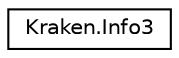digraph "Graphical Class Hierarchy"
{
 // LATEX_PDF_SIZE
  edge [fontname="Helvetica",fontsize="10",labelfontname="Helvetica",labelfontsize="10"];
  node [fontname="Helvetica",fontsize="10",shape=record];
  rankdir="LR";
  Node0 [label="Kraken.Info3",height=0.2,width=0.4,color="black", fillcolor="white", style="filled",URL="$class_kraken_1_1_info3.html",tooltip=" "];
}
